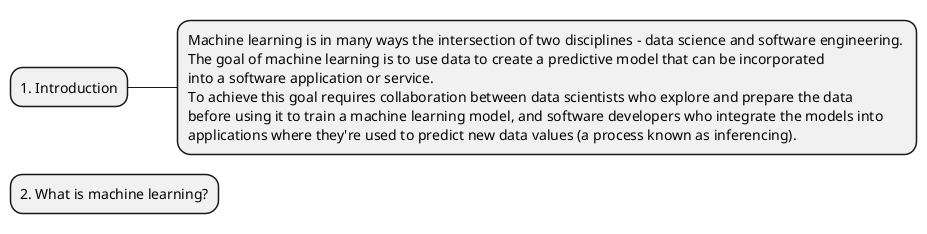 @startmindmap

+ 1. Introduction
++ Machine learning is in many ways the intersection of two disciplines - data science and software engineering. \nThe goal of machine learning is to use data to create a predictive model that can be incorporated \ninto a software application or service. \nTo achieve this goal requires collaboration between data scientists who explore and prepare the data \nbefore using it to train a machine learning model, and software developers who integrate the models into \napplications where they're used to predict new data values (a process known as inferencing).

+ 2. What is machine learning?


@endmindmap